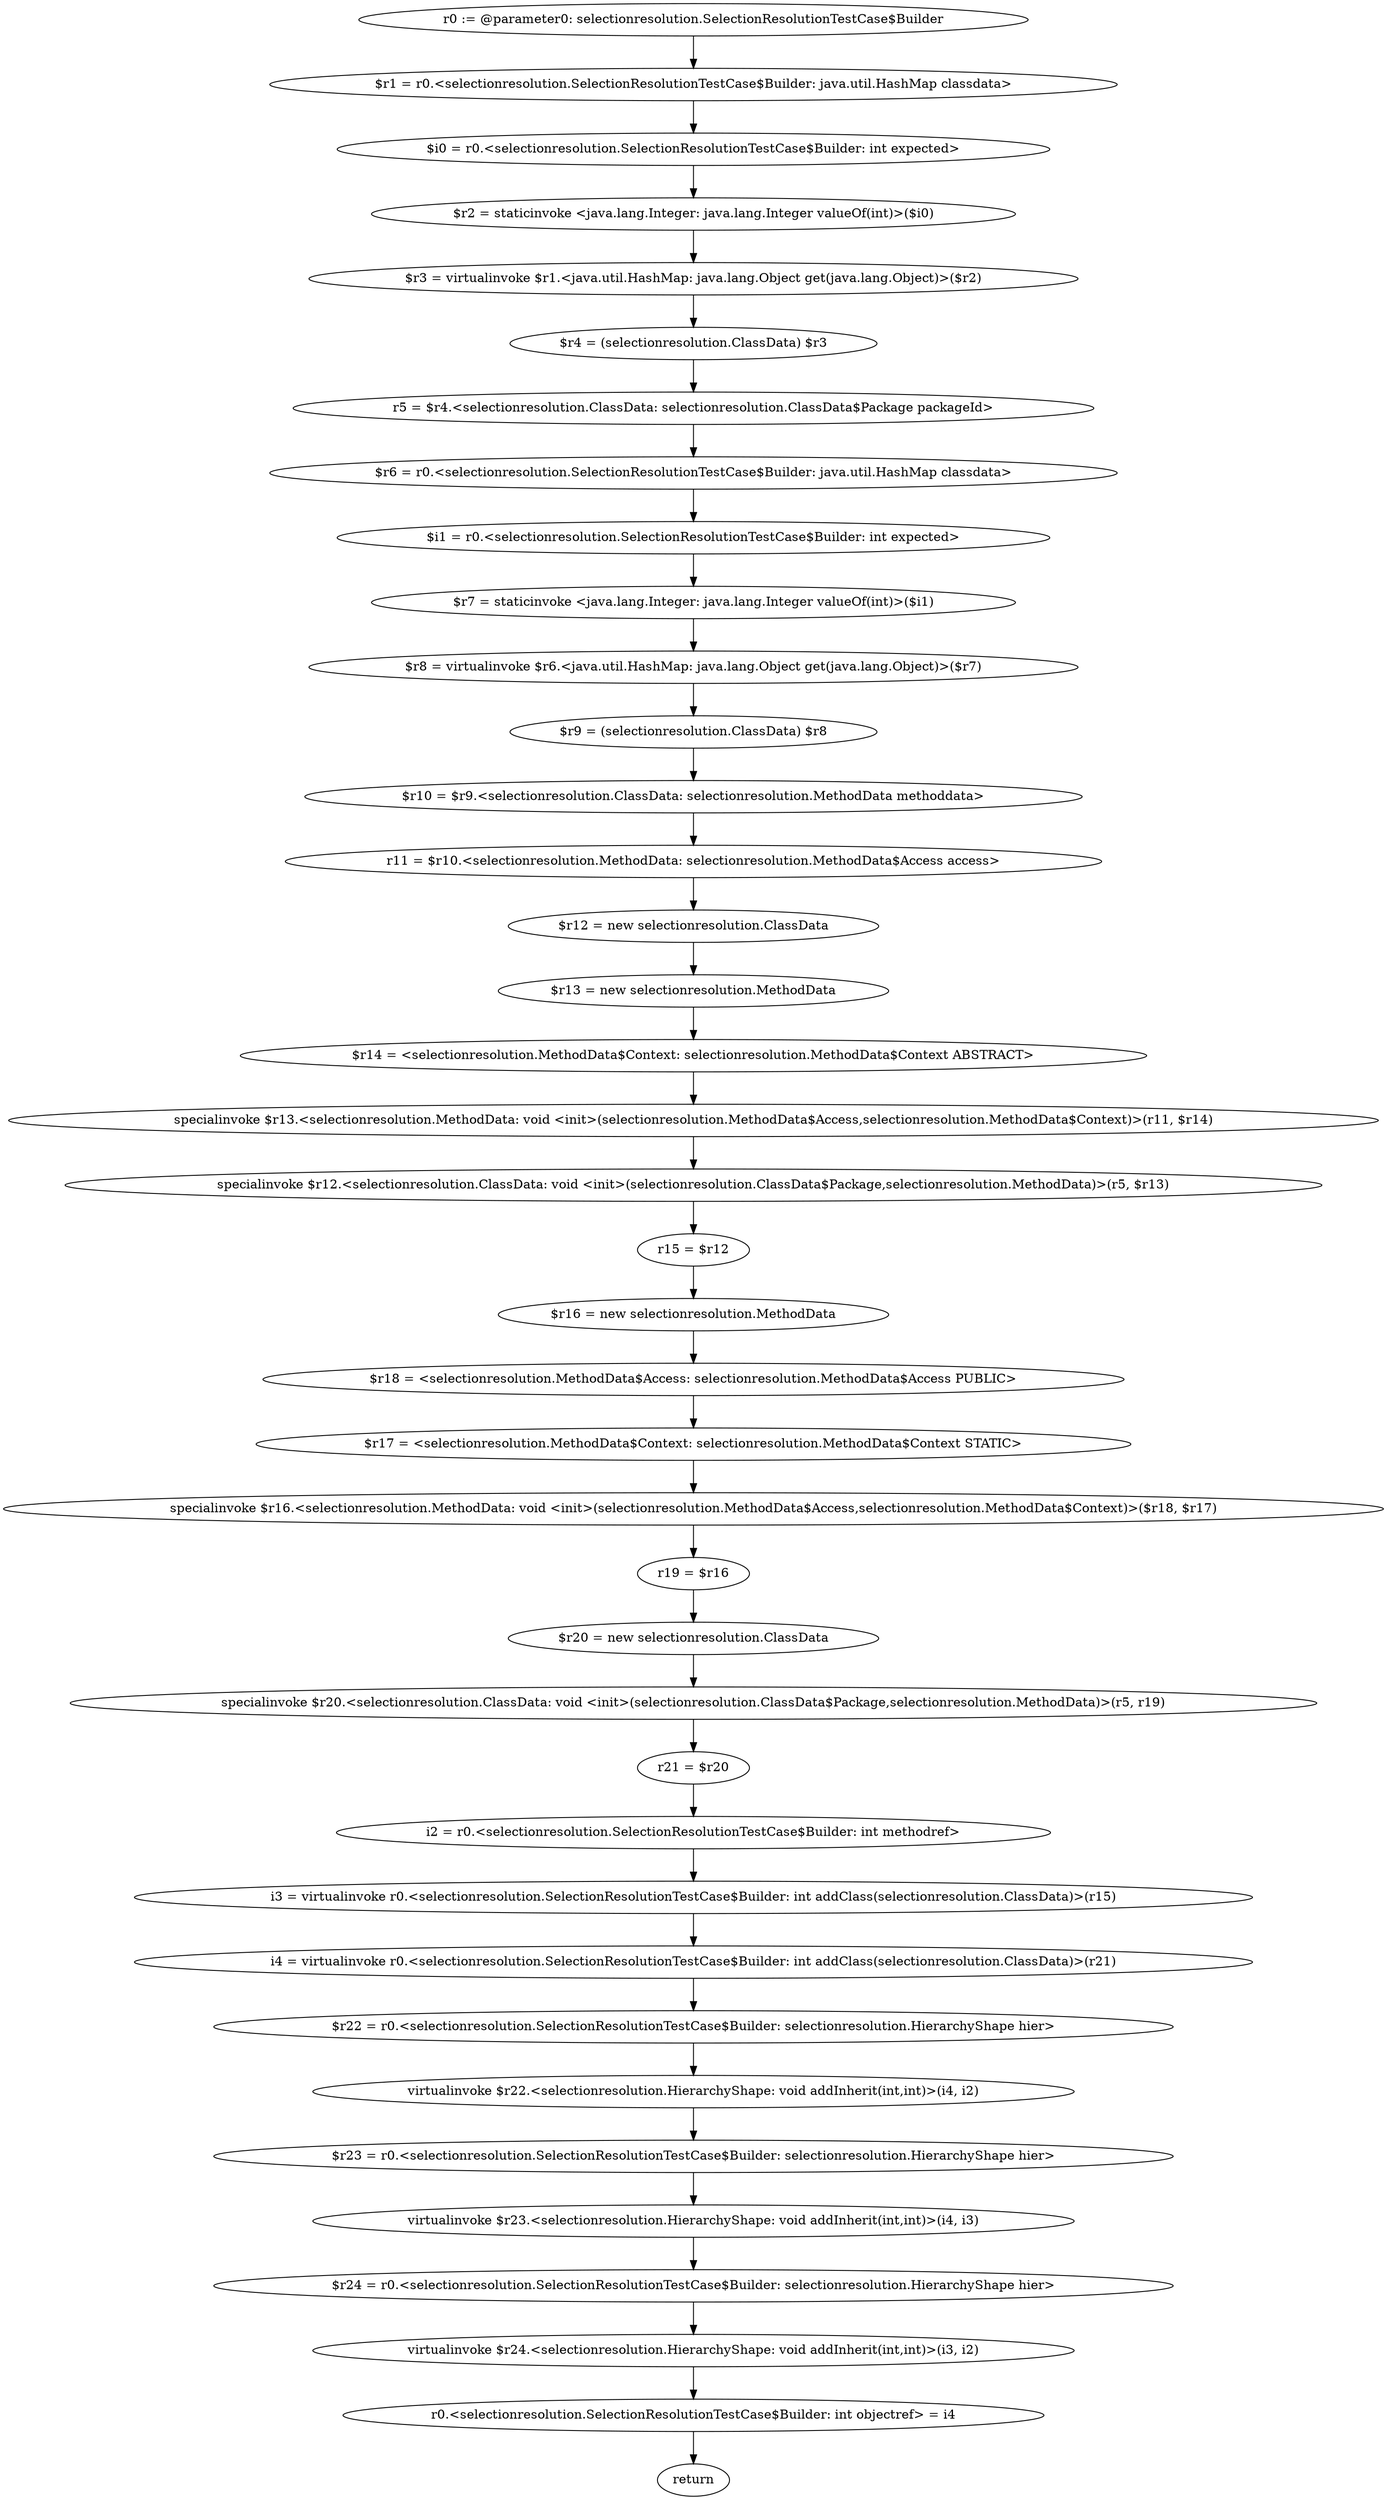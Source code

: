 digraph "unitGraph" {
    "r0 := @parameter0: selectionresolution.SelectionResolutionTestCase$Builder"
    "$r1 = r0.<selectionresolution.SelectionResolutionTestCase$Builder: java.util.HashMap classdata>"
    "$i0 = r0.<selectionresolution.SelectionResolutionTestCase$Builder: int expected>"
    "$r2 = staticinvoke <java.lang.Integer: java.lang.Integer valueOf(int)>($i0)"
    "$r3 = virtualinvoke $r1.<java.util.HashMap: java.lang.Object get(java.lang.Object)>($r2)"
    "$r4 = (selectionresolution.ClassData) $r3"
    "r5 = $r4.<selectionresolution.ClassData: selectionresolution.ClassData$Package packageId>"
    "$r6 = r0.<selectionresolution.SelectionResolutionTestCase$Builder: java.util.HashMap classdata>"
    "$i1 = r0.<selectionresolution.SelectionResolutionTestCase$Builder: int expected>"
    "$r7 = staticinvoke <java.lang.Integer: java.lang.Integer valueOf(int)>($i1)"
    "$r8 = virtualinvoke $r6.<java.util.HashMap: java.lang.Object get(java.lang.Object)>($r7)"
    "$r9 = (selectionresolution.ClassData) $r8"
    "$r10 = $r9.<selectionresolution.ClassData: selectionresolution.MethodData methoddata>"
    "r11 = $r10.<selectionresolution.MethodData: selectionresolution.MethodData$Access access>"
    "$r12 = new selectionresolution.ClassData"
    "$r13 = new selectionresolution.MethodData"
    "$r14 = <selectionresolution.MethodData$Context: selectionresolution.MethodData$Context ABSTRACT>"
    "specialinvoke $r13.<selectionresolution.MethodData: void <init>(selectionresolution.MethodData$Access,selectionresolution.MethodData$Context)>(r11, $r14)"
    "specialinvoke $r12.<selectionresolution.ClassData: void <init>(selectionresolution.ClassData$Package,selectionresolution.MethodData)>(r5, $r13)"
    "r15 = $r12"
    "$r16 = new selectionresolution.MethodData"
    "$r18 = <selectionresolution.MethodData$Access: selectionresolution.MethodData$Access PUBLIC>"
    "$r17 = <selectionresolution.MethodData$Context: selectionresolution.MethodData$Context STATIC>"
    "specialinvoke $r16.<selectionresolution.MethodData: void <init>(selectionresolution.MethodData$Access,selectionresolution.MethodData$Context)>($r18, $r17)"
    "r19 = $r16"
    "$r20 = new selectionresolution.ClassData"
    "specialinvoke $r20.<selectionresolution.ClassData: void <init>(selectionresolution.ClassData$Package,selectionresolution.MethodData)>(r5, r19)"
    "r21 = $r20"
    "i2 = r0.<selectionresolution.SelectionResolutionTestCase$Builder: int methodref>"
    "i3 = virtualinvoke r0.<selectionresolution.SelectionResolutionTestCase$Builder: int addClass(selectionresolution.ClassData)>(r15)"
    "i4 = virtualinvoke r0.<selectionresolution.SelectionResolutionTestCase$Builder: int addClass(selectionresolution.ClassData)>(r21)"
    "$r22 = r0.<selectionresolution.SelectionResolutionTestCase$Builder: selectionresolution.HierarchyShape hier>"
    "virtualinvoke $r22.<selectionresolution.HierarchyShape: void addInherit(int,int)>(i4, i2)"
    "$r23 = r0.<selectionresolution.SelectionResolutionTestCase$Builder: selectionresolution.HierarchyShape hier>"
    "virtualinvoke $r23.<selectionresolution.HierarchyShape: void addInherit(int,int)>(i4, i3)"
    "$r24 = r0.<selectionresolution.SelectionResolutionTestCase$Builder: selectionresolution.HierarchyShape hier>"
    "virtualinvoke $r24.<selectionresolution.HierarchyShape: void addInherit(int,int)>(i3, i2)"
    "r0.<selectionresolution.SelectionResolutionTestCase$Builder: int objectref> = i4"
    "return"
    "r0 := @parameter0: selectionresolution.SelectionResolutionTestCase$Builder"->"$r1 = r0.<selectionresolution.SelectionResolutionTestCase$Builder: java.util.HashMap classdata>";
    "$r1 = r0.<selectionresolution.SelectionResolutionTestCase$Builder: java.util.HashMap classdata>"->"$i0 = r0.<selectionresolution.SelectionResolutionTestCase$Builder: int expected>";
    "$i0 = r0.<selectionresolution.SelectionResolutionTestCase$Builder: int expected>"->"$r2 = staticinvoke <java.lang.Integer: java.lang.Integer valueOf(int)>($i0)";
    "$r2 = staticinvoke <java.lang.Integer: java.lang.Integer valueOf(int)>($i0)"->"$r3 = virtualinvoke $r1.<java.util.HashMap: java.lang.Object get(java.lang.Object)>($r2)";
    "$r3 = virtualinvoke $r1.<java.util.HashMap: java.lang.Object get(java.lang.Object)>($r2)"->"$r4 = (selectionresolution.ClassData) $r3";
    "$r4 = (selectionresolution.ClassData) $r3"->"r5 = $r4.<selectionresolution.ClassData: selectionresolution.ClassData$Package packageId>";
    "r5 = $r4.<selectionresolution.ClassData: selectionresolution.ClassData$Package packageId>"->"$r6 = r0.<selectionresolution.SelectionResolutionTestCase$Builder: java.util.HashMap classdata>";
    "$r6 = r0.<selectionresolution.SelectionResolutionTestCase$Builder: java.util.HashMap classdata>"->"$i1 = r0.<selectionresolution.SelectionResolutionTestCase$Builder: int expected>";
    "$i1 = r0.<selectionresolution.SelectionResolutionTestCase$Builder: int expected>"->"$r7 = staticinvoke <java.lang.Integer: java.lang.Integer valueOf(int)>($i1)";
    "$r7 = staticinvoke <java.lang.Integer: java.lang.Integer valueOf(int)>($i1)"->"$r8 = virtualinvoke $r6.<java.util.HashMap: java.lang.Object get(java.lang.Object)>($r7)";
    "$r8 = virtualinvoke $r6.<java.util.HashMap: java.lang.Object get(java.lang.Object)>($r7)"->"$r9 = (selectionresolution.ClassData) $r8";
    "$r9 = (selectionresolution.ClassData) $r8"->"$r10 = $r9.<selectionresolution.ClassData: selectionresolution.MethodData methoddata>";
    "$r10 = $r9.<selectionresolution.ClassData: selectionresolution.MethodData methoddata>"->"r11 = $r10.<selectionresolution.MethodData: selectionresolution.MethodData$Access access>";
    "r11 = $r10.<selectionresolution.MethodData: selectionresolution.MethodData$Access access>"->"$r12 = new selectionresolution.ClassData";
    "$r12 = new selectionresolution.ClassData"->"$r13 = new selectionresolution.MethodData";
    "$r13 = new selectionresolution.MethodData"->"$r14 = <selectionresolution.MethodData$Context: selectionresolution.MethodData$Context ABSTRACT>";
    "$r14 = <selectionresolution.MethodData$Context: selectionresolution.MethodData$Context ABSTRACT>"->"specialinvoke $r13.<selectionresolution.MethodData: void <init>(selectionresolution.MethodData$Access,selectionresolution.MethodData$Context)>(r11, $r14)";
    "specialinvoke $r13.<selectionresolution.MethodData: void <init>(selectionresolution.MethodData$Access,selectionresolution.MethodData$Context)>(r11, $r14)"->"specialinvoke $r12.<selectionresolution.ClassData: void <init>(selectionresolution.ClassData$Package,selectionresolution.MethodData)>(r5, $r13)";
    "specialinvoke $r12.<selectionresolution.ClassData: void <init>(selectionresolution.ClassData$Package,selectionresolution.MethodData)>(r5, $r13)"->"r15 = $r12";
    "r15 = $r12"->"$r16 = new selectionresolution.MethodData";
    "$r16 = new selectionresolution.MethodData"->"$r18 = <selectionresolution.MethodData$Access: selectionresolution.MethodData$Access PUBLIC>";
    "$r18 = <selectionresolution.MethodData$Access: selectionresolution.MethodData$Access PUBLIC>"->"$r17 = <selectionresolution.MethodData$Context: selectionresolution.MethodData$Context STATIC>";
    "$r17 = <selectionresolution.MethodData$Context: selectionresolution.MethodData$Context STATIC>"->"specialinvoke $r16.<selectionresolution.MethodData: void <init>(selectionresolution.MethodData$Access,selectionresolution.MethodData$Context)>($r18, $r17)";
    "specialinvoke $r16.<selectionresolution.MethodData: void <init>(selectionresolution.MethodData$Access,selectionresolution.MethodData$Context)>($r18, $r17)"->"r19 = $r16";
    "r19 = $r16"->"$r20 = new selectionresolution.ClassData";
    "$r20 = new selectionresolution.ClassData"->"specialinvoke $r20.<selectionresolution.ClassData: void <init>(selectionresolution.ClassData$Package,selectionresolution.MethodData)>(r5, r19)";
    "specialinvoke $r20.<selectionresolution.ClassData: void <init>(selectionresolution.ClassData$Package,selectionresolution.MethodData)>(r5, r19)"->"r21 = $r20";
    "r21 = $r20"->"i2 = r0.<selectionresolution.SelectionResolutionTestCase$Builder: int methodref>";
    "i2 = r0.<selectionresolution.SelectionResolutionTestCase$Builder: int methodref>"->"i3 = virtualinvoke r0.<selectionresolution.SelectionResolutionTestCase$Builder: int addClass(selectionresolution.ClassData)>(r15)";
    "i3 = virtualinvoke r0.<selectionresolution.SelectionResolutionTestCase$Builder: int addClass(selectionresolution.ClassData)>(r15)"->"i4 = virtualinvoke r0.<selectionresolution.SelectionResolutionTestCase$Builder: int addClass(selectionresolution.ClassData)>(r21)";
    "i4 = virtualinvoke r0.<selectionresolution.SelectionResolutionTestCase$Builder: int addClass(selectionresolution.ClassData)>(r21)"->"$r22 = r0.<selectionresolution.SelectionResolutionTestCase$Builder: selectionresolution.HierarchyShape hier>";
    "$r22 = r0.<selectionresolution.SelectionResolutionTestCase$Builder: selectionresolution.HierarchyShape hier>"->"virtualinvoke $r22.<selectionresolution.HierarchyShape: void addInherit(int,int)>(i4, i2)";
    "virtualinvoke $r22.<selectionresolution.HierarchyShape: void addInherit(int,int)>(i4, i2)"->"$r23 = r0.<selectionresolution.SelectionResolutionTestCase$Builder: selectionresolution.HierarchyShape hier>";
    "$r23 = r0.<selectionresolution.SelectionResolutionTestCase$Builder: selectionresolution.HierarchyShape hier>"->"virtualinvoke $r23.<selectionresolution.HierarchyShape: void addInherit(int,int)>(i4, i3)";
    "virtualinvoke $r23.<selectionresolution.HierarchyShape: void addInherit(int,int)>(i4, i3)"->"$r24 = r0.<selectionresolution.SelectionResolutionTestCase$Builder: selectionresolution.HierarchyShape hier>";
    "$r24 = r0.<selectionresolution.SelectionResolutionTestCase$Builder: selectionresolution.HierarchyShape hier>"->"virtualinvoke $r24.<selectionresolution.HierarchyShape: void addInherit(int,int)>(i3, i2)";
    "virtualinvoke $r24.<selectionresolution.HierarchyShape: void addInherit(int,int)>(i3, i2)"->"r0.<selectionresolution.SelectionResolutionTestCase$Builder: int objectref> = i4";
    "r0.<selectionresolution.SelectionResolutionTestCase$Builder: int objectref> = i4"->"return";
}
